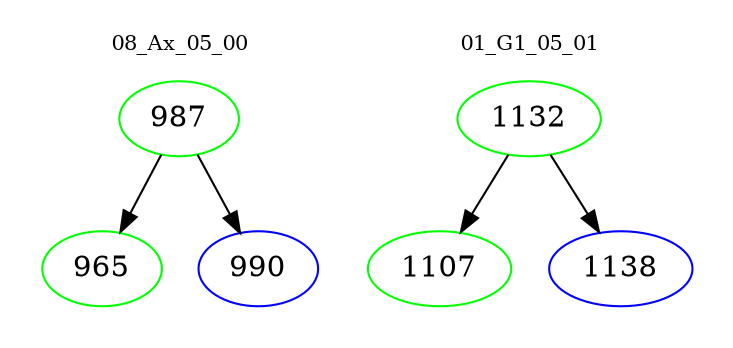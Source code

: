 digraph{
subgraph cluster_0 {
color = white
label = "08_Ax_05_00";
fontsize=10;
T0_987 [label="987", color="green"]
T0_987 -> T0_965 [color="black"]
T0_965 [label="965", color="green"]
T0_987 -> T0_990 [color="black"]
T0_990 [label="990", color="blue"]
}
subgraph cluster_1 {
color = white
label = "01_G1_05_01";
fontsize=10;
T1_1132 [label="1132", color="green"]
T1_1132 -> T1_1107 [color="black"]
T1_1107 [label="1107", color="green"]
T1_1132 -> T1_1138 [color="black"]
T1_1138 [label="1138", color="blue"]
}
}
